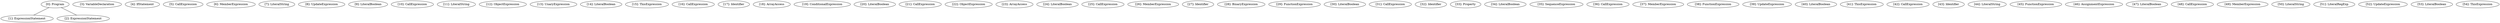 // Result
graph {
	0 [label="[0]: Program"]
	1 [label="[1]: ExpressionStatement"]
	2 [label="[2]: ExpressionStatement"]
	3 [label="[3]: VariableDeclaration"]
	4 [label="[4]: IfStatement"]
	5 [label="[5]: CallExpression"]
	6 [label="[6]: MemberExpression"]
	7 [label="[7]: LiteralString"]
	8 [label="[8]: UpdateExpression"]
	9 [label="[9]: LiteralBoolean"]
	10 [label="[10]: CallExpression"]
	11 [label="[11]: LiteralString"]
	12 [label="[12]: ObjectExpression"]
	13 [label="[13]: UnaryExpression"]
	14 [label="[14]: LiteralBoolean"]
	15 [label="[15]: ThisExpression"]
	16 [label="[16]: CallExpression"]
	17 [label="[17]: Identifier"]
	18 [label="[18]: ArrayAccess"]
	19 [label="[19]: ConditionalExpression"]
	20 [label="[20]: LiteralBoolean"]
	21 [label="[21]: CallExpression"]
	22 [label="[22]: ObjectExpression"]
	23 [label="[23]: ArrayAccess"]
	24 [label="[24]: LiteralBoolean"]
	25 [label="[25]: CallExpression"]
	26 [label="[26]: MemberExpression"]
	27 [label="[27]: Identifier"]
	28 [label="[28]: BinaryExpression"]
	29 [label="[29]: FunctionExpression"]
	30 [label="[30]: LiteralBoolean"]
	31 [label="[31]: CallExpression"]
	32 [label="[32]: Identifier"]
	33 [label="[33]: Property"]
	34 [label="[34]: LiteralBoolean"]
	35 [label="[35]: SequenceExpression"]
	36 [label="[36]: CallExpression"]
	37 [label="[37]: MemberExpression"]
	38 [label="[38]: FunctionExpression"]
	39 [label="[39]: UpdateExpression"]
	40 [label="[40]: LiteralBoolean"]
	41 [label="[41]: ThisExpression"]
	42 [label="[42]: CallExpression"]
	43 [label="[43]: Identifier"]
	44 [label="[44]: LiteralString"]
	45 [label="[45]: FunctionExpression"]
	46 [label="[46]: AssignmentExpression"]
	47 [label="[47]: LiteralBoolean"]
	48 [label="[48]: CallExpression"]
	49 [label="[49]: MemberExpression"]
	50 [label="[50]: LiteralString"]
	51 [label="[51]: LiteralRegExp"]
	52 [label="[52]: UpdateExpression"]
	53 [label="[53]: LiteralBoolean"]
	54 [label="[54]: ThisExpression"]
	0 -- 1
	0 -- 2
}

